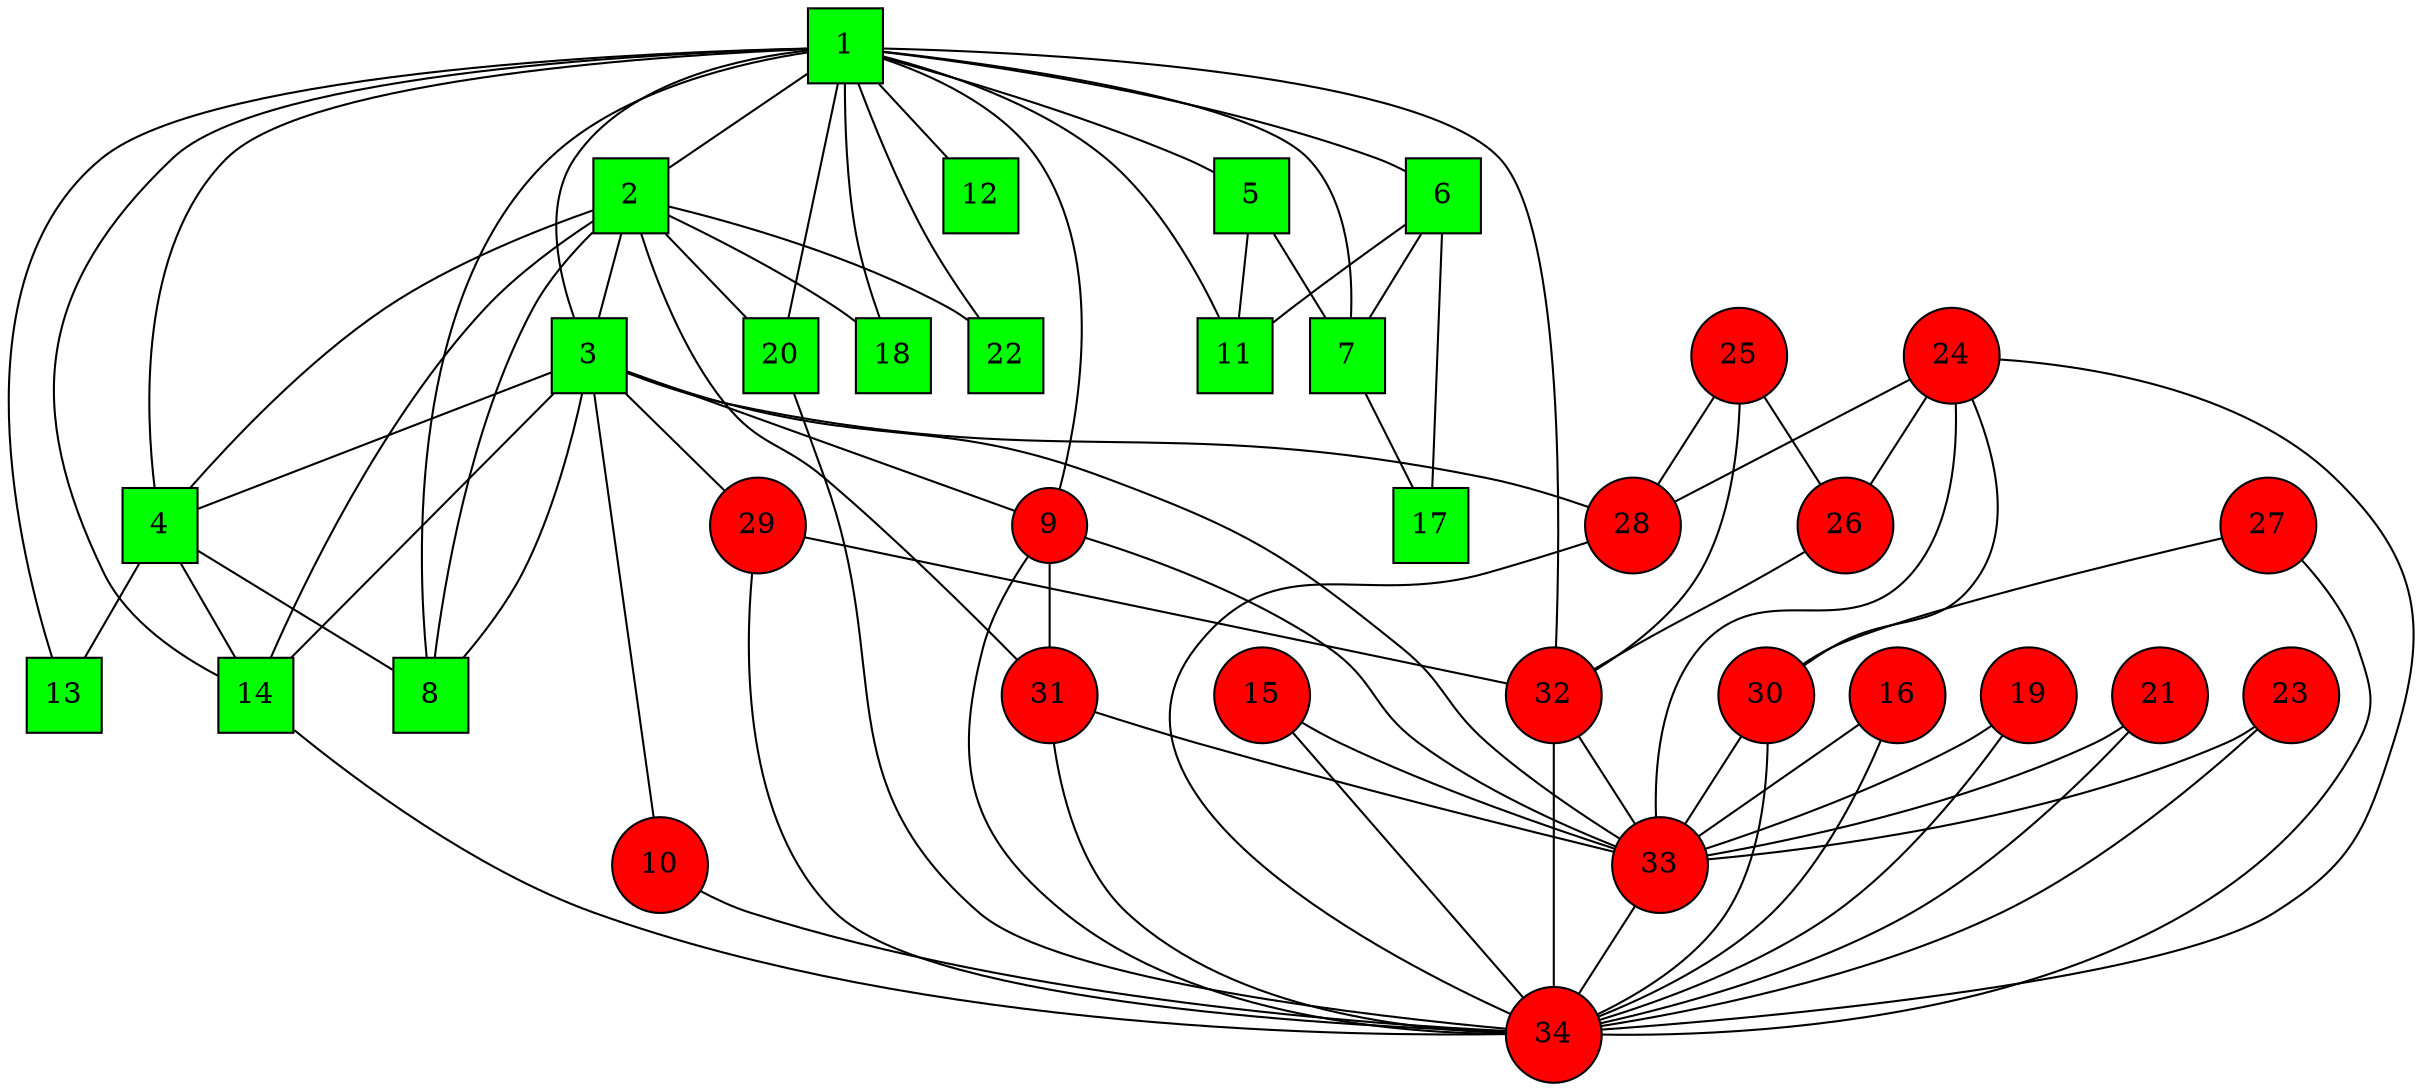 graph G {
1 -- 2;
1 -- 3;
2 -- 3;
1 -- 4;
2 -- 4;
3 -- 4;
1 -- 5;
1 -- 6;
1 -- 7;
5 -- 7;
6 -- 7;
1 -- 8;
2 -- 8;
3 -- 8;
4 -- 8;
1 -- 9;
3 -- 9;
3 -- 10;
1 -- 11;
5 -- 11;
6 -- 11;
1 -- 12;
1 -- 13;
4 -- 13;
1 -- 14;
2 -- 14;
3 -- 14;
4 -- 14;
6 -- 17;
7 -- 17;
1 -- 18;
2 -- 18;
1 -- 20;
2 -- 20;
1 -- 22;
2 -- 22;
24 -- 26;
25 -- 26;
3 -- 28;
24 -- 28;
25 -- 28;
3 -- 29;
24 -- 30;
27 -- 30;
2 -- 31;
9 -- 31;
1 -- 32;
25 -- 32;
26 -- 32;
29 -- 32;
3 -- 33;
9 -- 33;
15 -- 33;
16 -- 33;
19 -- 33;
21 -- 33;
23 -- 33;
24 -- 33;
30 -- 33;
31 -- 33;
32 -- 33;
9 -- 34;
10 -- 34;
14 -- 34;
15 -- 34;
16 -- 34;
19 -- 34;
20 -- 34;
21 -- 34;
23 -- 34;
24 -- 34;
27 -- 34;
28 -- 34;
29 -- 34;
30 -- 34;
31 -- 34;
32 -- 34;
33 -- 34;

1 [shape=square, style=filled, fillcolor=green]
2 [shape=square, style=filled, fillcolor=green]
3 [shape=square, style=filled, fillcolor=green]
4 [shape=square, style=filled, fillcolor=green]
5 [shape=square, style=filled, fillcolor=green]
6 [shape=square, style=filled, fillcolor=green]
7 [shape=square, style=filled, fillcolor=green]
8 [shape=square, style=filled, fillcolor=green]
9 [shape=circle, style=filled, fillcolor=red]
10 [shape=circle, style=filled, fillcolor=red]
11 [shape=square, style=filled, fillcolor=green]
12 [shape=square, style=filled, fillcolor=green]
13 [shape=square, style=filled, fillcolor=green]
14 [shape=square, style=filled, fillcolor=green]
15 [shape=circle, style=filled, fillcolor=red]
16 [shape=circle, style=filled, fillcolor=red]
17 [shape=square, style=filled, fillcolor=green]
18 [shape=square, style=filled, fillcolor=green]
19 [shape=circle, style=filled, fillcolor=red]
20 [shape=square, style=filled, fillcolor=green]
21 [shape=circle, style=filled, fillcolor=red]
22 [shape=square, style=filled, fillcolor=green]
23 [shape=circle, style=filled, fillcolor=red]
24 [shape=circle, style=filled, fillcolor=red]
25 [shape=circle, style=filled, fillcolor=red]
26 [shape=circle, style=filled, fillcolor=red]
27 [shape=circle, style=filled, fillcolor=red]
28 [shape=circle, style=filled, fillcolor=red]
29 [shape=circle, style=filled, fillcolor=red]
30 [shape=circle, style=filled, fillcolor=red]
31 [shape=circle, style=filled, fillcolor=red]
32 [shape=circle, style=filled, fillcolor=red]
33 [shape=circle, style=filled, fillcolor=red]
34 [shape=circle, style=filled, fillcolor=red]

}